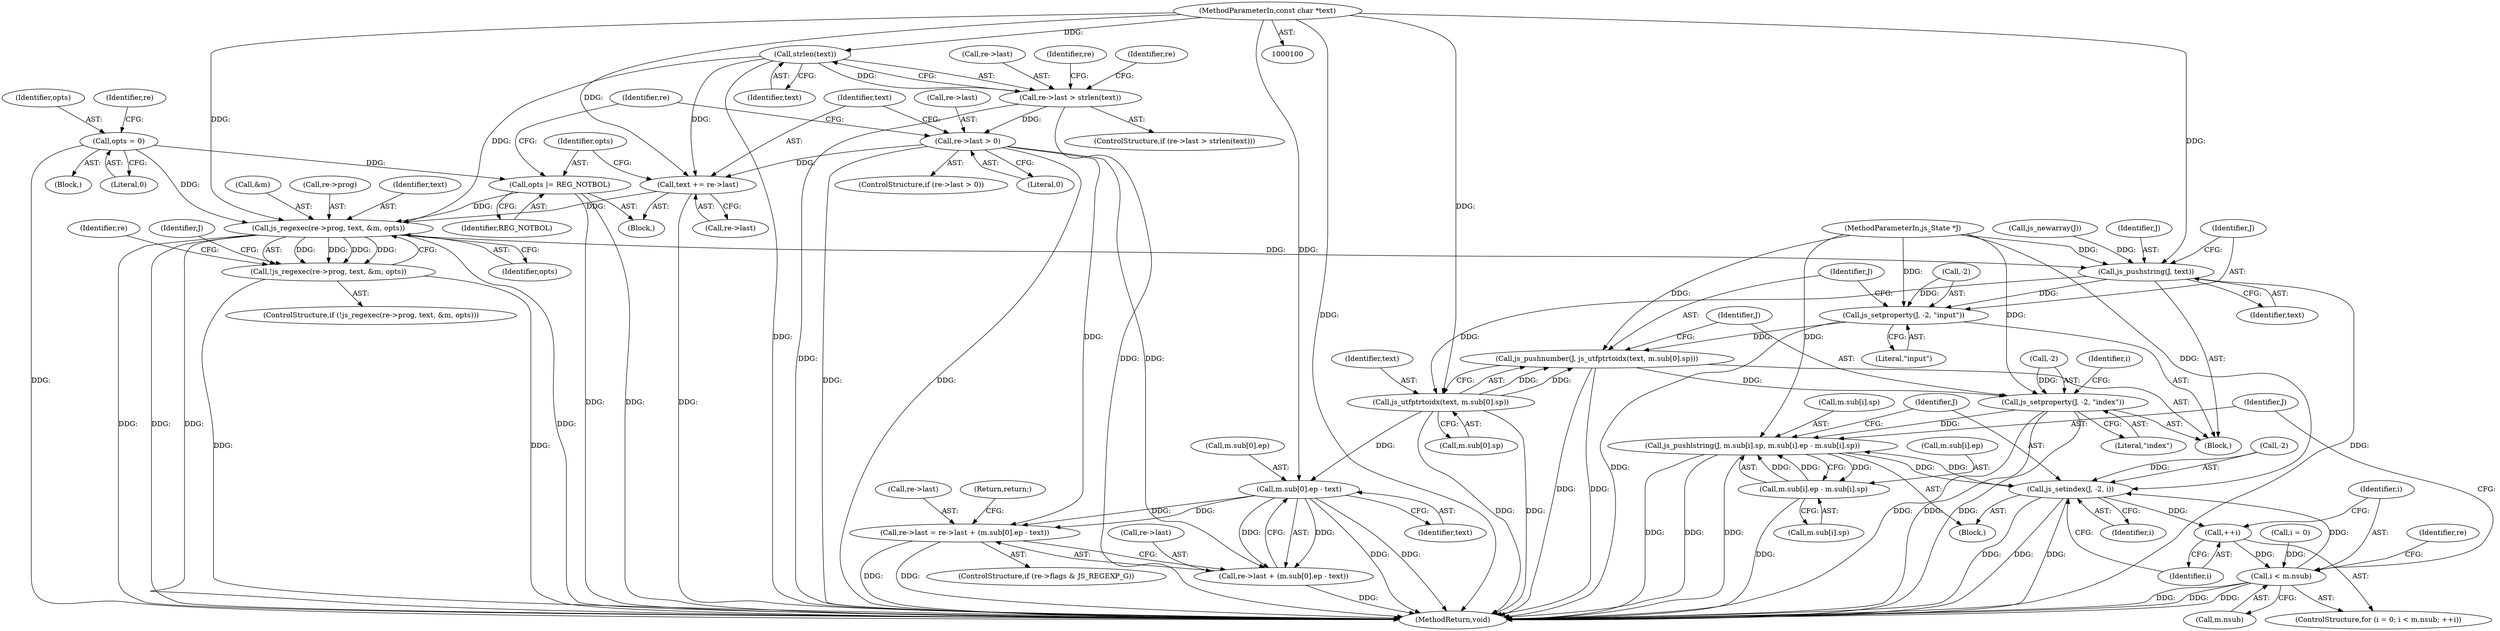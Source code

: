 digraph "1_mujs_00d4606c3baf813b7b1c176823b2729bf51002a2_0@pointer" {
"1000151" [label="(Call,js_regexec(re->prog, text, &m, opts))"];
"1000141" [label="(Call,text += re->last)"];
"1000135" [label="(Call,re->last > 0)"];
"1000119" [label="(Call,re->last > strlen(text))"];
"1000123" [label="(Call,strlen(text))"];
"1000103" [label="(MethodParameterIn,const char *text)"];
"1000146" [label="(Call,opts |= REG_NOTBOL)"];
"1000108" [label="(Call,opts = 0)"];
"1000150" [label="(Call,!js_regexec(re->prog, text, &m, opts))"];
"1000162" [label="(Call,js_pushstring(J, text))"];
"1000165" [label="(Call,js_setproperty(J, -2, \"input\"))"];
"1000170" [label="(Call,js_pushnumber(J, js_utfptrtoidx(text, m.sub[0].sp)))"];
"1000181" [label="(Call,js_setproperty(J, -2, \"index\"))"];
"1000198" [label="(Call,js_pushlstring(J, m.sub[i].sp, m.sub[i].ep - m.sub[i].sp))"];
"1000207" [label="(Call,m.sub[i].ep - m.sub[i].sp)"];
"1000222" [label="(Call,js_setindex(J, -2, i))"];
"1000195" [label="(Call,++i)"];
"1000190" [label="(Call,i < m.nsub)"];
"1000172" [label="(Call,js_utfptrtoidx(text, m.sub[0].sp))"];
"1000241" [label="(Call,m.sub[0].ep - text)"];
"1000233" [label="(Call,re->last = re->last + (m.sub[0].ep - text))"];
"1000237" [label="(Call,re->last + (m.sub[0].ep - text))"];
"1000108" [label="(Call,opts = 0)"];
"1000249" [label="(Identifier,text)"];
"1000226" [label="(Identifier,i)"];
"1000142" [label="(Identifier,text)"];
"1000109" [label="(Identifier,opts)"];
"1000171" [label="(Identifier,J)"];
"1000101" [label="(MethodParameterIn,js_State *J)"];
"1000170" [label="(Call,js_pushnumber(J, js_utfptrtoidx(text, m.sub[0].sp)))"];
"1000182" [label="(Identifier,J)"];
"1000163" [label="(Identifier,J)"];
"1000199" [label="(Identifier,J)"];
"1000151" [label="(Call,js_regexec(re->prog, text, &m, opts))"];
"1000223" [label="(Identifier,J)"];
"1000237" [label="(Call,re->last + (m.sub[0].ep - text))"];
"1000114" [label="(Identifier,re)"];
"1000264" [label="(MethodReturn,void)"];
"1000136" [label="(Call,re->last)"];
"1000167" [label="(Call,-2)"];
"1000120" [label="(Call,re->last)"];
"1000197" [label="(Block,)"];
"1000110" [label="(Literal,0)"];
"1000242" [label="(Call,m.sub[0].ep)"];
"1000166" [label="(Identifier,J)"];
"1000196" [label="(Identifier,i)"];
"1000119" [label="(Call,re->last > strlen(text))"];
"1000174" [label="(Call,m.sub[0].sp)"];
"1000124" [label="(Identifier,text)"];
"1000118" [label="(ControlStructure,if (re->last > strlen(text)))"];
"1000141" [label="(Call,text += re->last)"];
"1000207" [label="(Call,m.sub[i].ep - m.sub[i].sp)"];
"1000135" [label="(Call,re->last > 0)"];
"1000230" [label="(Identifier,re)"];
"1000191" [label="(Identifier,i)"];
"1000123" [label="(Call,strlen(text))"];
"1000190" [label="(Call,i < m.nsub)"];
"1000173" [label="(Identifier,text)"];
"1000254" [label="(Identifier,re)"];
"1000186" [label="(ControlStructure,for (i = 0; i < m.nsub; ++i))"];
"1000147" [label="(Identifier,opts)"];
"1000137" [label="(Identifier,re)"];
"1000156" [label="(Call,&m)"];
"1000208" [label="(Call,m.sub[i].ep)"];
"1000150" [label="(Call,!js_regexec(re->prog, text, &m, opts))"];
"1000152" [label="(Call,re->prog)"];
"1000187" [label="(Call,i = 0)"];
"1000241" [label="(Call,m.sub[0].ep - text)"];
"1000227" [label="(ControlStructure,if (re->flags & JS_REGEXP_G))"];
"1000200" [label="(Call,m.sub[i].sp)"];
"1000159" [label="(Block,)"];
"1000128" [label="(Identifier,re)"];
"1000165" [label="(Call,js_setproperty(J, -2, \"input\"))"];
"1000149" [label="(ControlStructure,if (!js_regexec(re->prog, text, &m, opts)))"];
"1000238" [label="(Call,re->last)"];
"1000224" [label="(Call,-2)"];
"1000172" [label="(Call,js_utfptrtoidx(text, m.sub[0].sp))"];
"1000198" [label="(Call,js_pushlstring(J, m.sub[i].sp, m.sub[i].ep - m.sub[i].sp))"];
"1000161" [label="(Identifier,J)"];
"1000183" [label="(Call,-2)"];
"1000158" [label="(Identifier,opts)"];
"1000222" [label="(Call,js_setindex(J, -2, i))"];
"1000195" [label="(Call,++i)"];
"1000192" [label="(Call,m.nsub)"];
"1000185" [label="(Literal,\"index\")"];
"1000181" [label="(Call,js_setproperty(J, -2, \"index\"))"];
"1000134" [label="(ControlStructure,if (re->last > 0))"];
"1000233" [label="(Call,re->last = re->last + (m.sub[0].ep - text))"];
"1000234" [label="(Call,re->last)"];
"1000250" [label="(Return,return;)"];
"1000155" [label="(Identifier,text)"];
"1000139" [label="(Literal,0)"];
"1000148" [label="(Identifier,REG_NOTBOL)"];
"1000103" [label="(MethodParameterIn,const char *text)"];
"1000162" [label="(Call,js_pushstring(J, text))"];
"1000143" [label="(Call,re->last)"];
"1000164" [label="(Identifier,text)"];
"1000160" [label="(Call,js_newarray(J))"];
"1000169" [label="(Literal,\"input\")"];
"1000146" [label="(Call,opts |= REG_NOTBOL)"];
"1000104" [label="(Block,)"];
"1000215" [label="(Call,m.sub[i].sp)"];
"1000153" [label="(Identifier,re)"];
"1000140" [label="(Block,)"];
"1000188" [label="(Identifier,i)"];
"1000151" -> "1000150"  [label="AST: "];
"1000151" -> "1000158"  [label="CFG: "];
"1000152" -> "1000151"  [label="AST: "];
"1000155" -> "1000151"  [label="AST: "];
"1000156" -> "1000151"  [label="AST: "];
"1000158" -> "1000151"  [label="AST: "];
"1000150" -> "1000151"  [label="CFG: "];
"1000151" -> "1000264"  [label="DDG: "];
"1000151" -> "1000264"  [label="DDG: "];
"1000151" -> "1000264"  [label="DDG: "];
"1000151" -> "1000264"  [label="DDG: "];
"1000151" -> "1000150"  [label="DDG: "];
"1000151" -> "1000150"  [label="DDG: "];
"1000151" -> "1000150"  [label="DDG: "];
"1000151" -> "1000150"  [label="DDG: "];
"1000141" -> "1000151"  [label="DDG: "];
"1000123" -> "1000151"  [label="DDG: "];
"1000103" -> "1000151"  [label="DDG: "];
"1000146" -> "1000151"  [label="DDG: "];
"1000108" -> "1000151"  [label="DDG: "];
"1000151" -> "1000162"  [label="DDG: "];
"1000141" -> "1000140"  [label="AST: "];
"1000141" -> "1000143"  [label="CFG: "];
"1000142" -> "1000141"  [label="AST: "];
"1000143" -> "1000141"  [label="AST: "];
"1000147" -> "1000141"  [label="CFG: "];
"1000141" -> "1000264"  [label="DDG: "];
"1000135" -> "1000141"  [label="DDG: "];
"1000123" -> "1000141"  [label="DDG: "];
"1000103" -> "1000141"  [label="DDG: "];
"1000135" -> "1000134"  [label="AST: "];
"1000135" -> "1000139"  [label="CFG: "];
"1000136" -> "1000135"  [label="AST: "];
"1000139" -> "1000135"  [label="AST: "];
"1000142" -> "1000135"  [label="CFG: "];
"1000153" -> "1000135"  [label="CFG: "];
"1000135" -> "1000264"  [label="DDG: "];
"1000135" -> "1000264"  [label="DDG: "];
"1000119" -> "1000135"  [label="DDG: "];
"1000135" -> "1000233"  [label="DDG: "];
"1000135" -> "1000237"  [label="DDG: "];
"1000119" -> "1000118"  [label="AST: "];
"1000119" -> "1000123"  [label="CFG: "];
"1000120" -> "1000119"  [label="AST: "];
"1000123" -> "1000119"  [label="AST: "];
"1000128" -> "1000119"  [label="CFG: "];
"1000137" -> "1000119"  [label="CFG: "];
"1000119" -> "1000264"  [label="DDG: "];
"1000119" -> "1000264"  [label="DDG: "];
"1000123" -> "1000119"  [label="DDG: "];
"1000123" -> "1000124"  [label="CFG: "];
"1000124" -> "1000123"  [label="AST: "];
"1000123" -> "1000264"  [label="DDG: "];
"1000103" -> "1000123"  [label="DDG: "];
"1000103" -> "1000100"  [label="AST: "];
"1000103" -> "1000264"  [label="DDG: "];
"1000103" -> "1000162"  [label="DDG: "];
"1000103" -> "1000172"  [label="DDG: "];
"1000103" -> "1000241"  [label="DDG: "];
"1000146" -> "1000140"  [label="AST: "];
"1000146" -> "1000148"  [label="CFG: "];
"1000147" -> "1000146"  [label="AST: "];
"1000148" -> "1000146"  [label="AST: "];
"1000153" -> "1000146"  [label="CFG: "];
"1000146" -> "1000264"  [label="DDG: "];
"1000146" -> "1000264"  [label="DDG: "];
"1000108" -> "1000146"  [label="DDG: "];
"1000108" -> "1000104"  [label="AST: "];
"1000108" -> "1000110"  [label="CFG: "];
"1000109" -> "1000108"  [label="AST: "];
"1000110" -> "1000108"  [label="AST: "];
"1000114" -> "1000108"  [label="CFG: "];
"1000108" -> "1000264"  [label="DDG: "];
"1000150" -> "1000149"  [label="AST: "];
"1000161" -> "1000150"  [label="CFG: "];
"1000254" -> "1000150"  [label="CFG: "];
"1000150" -> "1000264"  [label="DDG: "];
"1000150" -> "1000264"  [label="DDG: "];
"1000162" -> "1000159"  [label="AST: "];
"1000162" -> "1000164"  [label="CFG: "];
"1000163" -> "1000162"  [label="AST: "];
"1000164" -> "1000162"  [label="AST: "];
"1000166" -> "1000162"  [label="CFG: "];
"1000162" -> "1000264"  [label="DDG: "];
"1000160" -> "1000162"  [label="DDG: "];
"1000101" -> "1000162"  [label="DDG: "];
"1000162" -> "1000165"  [label="DDG: "];
"1000162" -> "1000172"  [label="DDG: "];
"1000165" -> "1000159"  [label="AST: "];
"1000165" -> "1000169"  [label="CFG: "];
"1000166" -> "1000165"  [label="AST: "];
"1000167" -> "1000165"  [label="AST: "];
"1000169" -> "1000165"  [label="AST: "];
"1000171" -> "1000165"  [label="CFG: "];
"1000165" -> "1000264"  [label="DDG: "];
"1000101" -> "1000165"  [label="DDG: "];
"1000167" -> "1000165"  [label="DDG: "];
"1000165" -> "1000170"  [label="DDG: "];
"1000170" -> "1000159"  [label="AST: "];
"1000170" -> "1000172"  [label="CFG: "];
"1000171" -> "1000170"  [label="AST: "];
"1000172" -> "1000170"  [label="AST: "];
"1000182" -> "1000170"  [label="CFG: "];
"1000170" -> "1000264"  [label="DDG: "];
"1000170" -> "1000264"  [label="DDG: "];
"1000101" -> "1000170"  [label="DDG: "];
"1000172" -> "1000170"  [label="DDG: "];
"1000172" -> "1000170"  [label="DDG: "];
"1000170" -> "1000181"  [label="DDG: "];
"1000181" -> "1000159"  [label="AST: "];
"1000181" -> "1000185"  [label="CFG: "];
"1000182" -> "1000181"  [label="AST: "];
"1000183" -> "1000181"  [label="AST: "];
"1000185" -> "1000181"  [label="AST: "];
"1000188" -> "1000181"  [label="CFG: "];
"1000181" -> "1000264"  [label="DDG: "];
"1000181" -> "1000264"  [label="DDG: "];
"1000181" -> "1000264"  [label="DDG: "];
"1000101" -> "1000181"  [label="DDG: "];
"1000183" -> "1000181"  [label="DDG: "];
"1000181" -> "1000198"  [label="DDG: "];
"1000198" -> "1000197"  [label="AST: "];
"1000198" -> "1000207"  [label="CFG: "];
"1000199" -> "1000198"  [label="AST: "];
"1000200" -> "1000198"  [label="AST: "];
"1000207" -> "1000198"  [label="AST: "];
"1000223" -> "1000198"  [label="CFG: "];
"1000198" -> "1000264"  [label="DDG: "];
"1000198" -> "1000264"  [label="DDG: "];
"1000198" -> "1000264"  [label="DDG: "];
"1000222" -> "1000198"  [label="DDG: "];
"1000101" -> "1000198"  [label="DDG: "];
"1000207" -> "1000198"  [label="DDG: "];
"1000207" -> "1000198"  [label="DDG: "];
"1000198" -> "1000207"  [label="DDG: "];
"1000198" -> "1000222"  [label="DDG: "];
"1000207" -> "1000215"  [label="CFG: "];
"1000208" -> "1000207"  [label="AST: "];
"1000215" -> "1000207"  [label="AST: "];
"1000207" -> "1000264"  [label="DDG: "];
"1000222" -> "1000197"  [label="AST: "];
"1000222" -> "1000226"  [label="CFG: "];
"1000223" -> "1000222"  [label="AST: "];
"1000224" -> "1000222"  [label="AST: "];
"1000226" -> "1000222"  [label="AST: "];
"1000196" -> "1000222"  [label="CFG: "];
"1000222" -> "1000264"  [label="DDG: "];
"1000222" -> "1000264"  [label="DDG: "];
"1000222" -> "1000264"  [label="DDG: "];
"1000222" -> "1000195"  [label="DDG: "];
"1000101" -> "1000222"  [label="DDG: "];
"1000224" -> "1000222"  [label="DDG: "];
"1000190" -> "1000222"  [label="DDG: "];
"1000195" -> "1000186"  [label="AST: "];
"1000195" -> "1000196"  [label="CFG: "];
"1000196" -> "1000195"  [label="AST: "];
"1000191" -> "1000195"  [label="CFG: "];
"1000195" -> "1000190"  [label="DDG: "];
"1000190" -> "1000186"  [label="AST: "];
"1000190" -> "1000192"  [label="CFG: "];
"1000191" -> "1000190"  [label="AST: "];
"1000192" -> "1000190"  [label="AST: "];
"1000199" -> "1000190"  [label="CFG: "];
"1000230" -> "1000190"  [label="CFG: "];
"1000190" -> "1000264"  [label="DDG: "];
"1000190" -> "1000264"  [label="DDG: "];
"1000190" -> "1000264"  [label="DDG: "];
"1000187" -> "1000190"  [label="DDG: "];
"1000172" -> "1000174"  [label="CFG: "];
"1000173" -> "1000172"  [label="AST: "];
"1000174" -> "1000172"  [label="AST: "];
"1000172" -> "1000264"  [label="DDG: "];
"1000172" -> "1000264"  [label="DDG: "];
"1000172" -> "1000241"  [label="DDG: "];
"1000241" -> "1000237"  [label="AST: "];
"1000241" -> "1000249"  [label="CFG: "];
"1000242" -> "1000241"  [label="AST: "];
"1000249" -> "1000241"  [label="AST: "];
"1000237" -> "1000241"  [label="CFG: "];
"1000241" -> "1000264"  [label="DDG: "];
"1000241" -> "1000264"  [label="DDG: "];
"1000241" -> "1000233"  [label="DDG: "];
"1000241" -> "1000233"  [label="DDG: "];
"1000241" -> "1000237"  [label="DDG: "];
"1000241" -> "1000237"  [label="DDG: "];
"1000233" -> "1000227"  [label="AST: "];
"1000233" -> "1000237"  [label="CFG: "];
"1000234" -> "1000233"  [label="AST: "];
"1000237" -> "1000233"  [label="AST: "];
"1000250" -> "1000233"  [label="CFG: "];
"1000233" -> "1000264"  [label="DDG: "];
"1000233" -> "1000264"  [label="DDG: "];
"1000238" -> "1000237"  [label="AST: "];
"1000237" -> "1000264"  [label="DDG: "];
}
